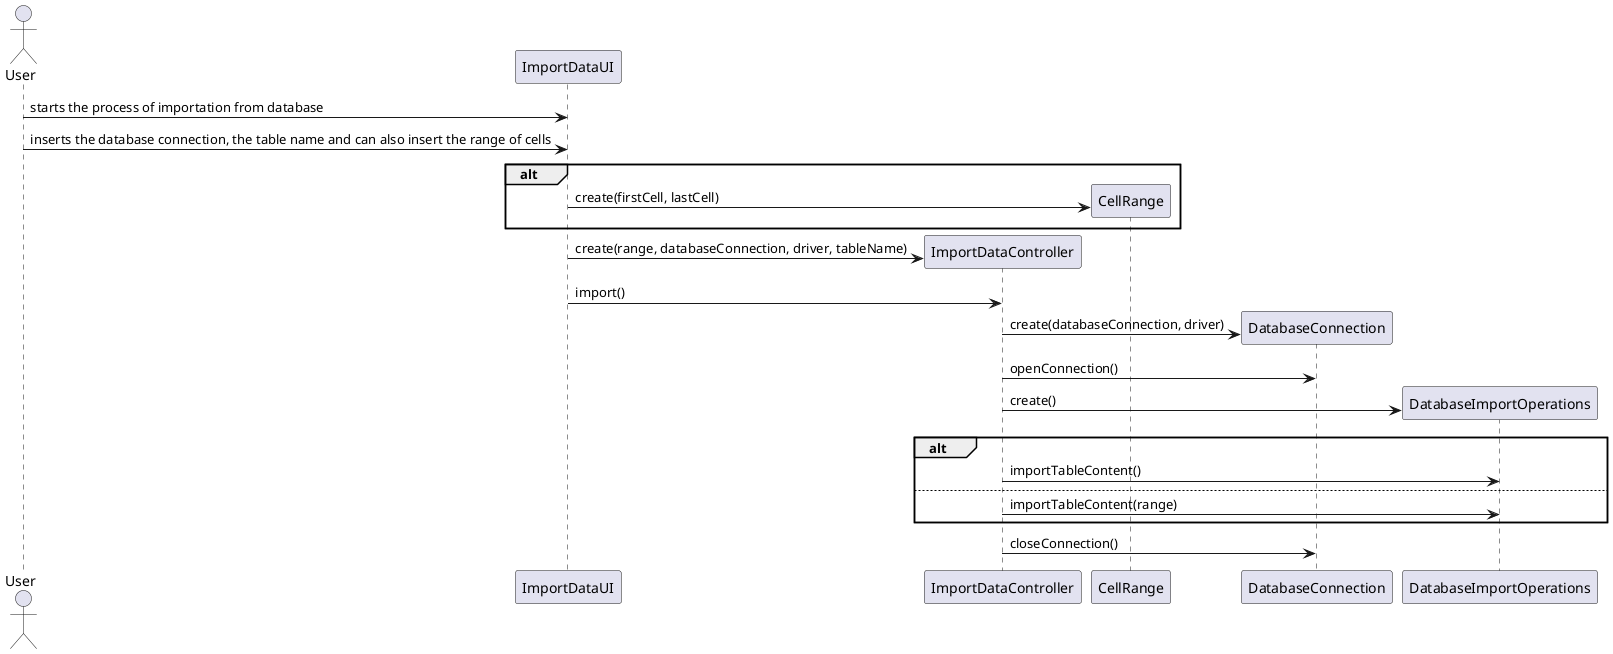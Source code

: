 @startuml

actor User
participant "ImportDataUI" as ui
participant "ImportDataController" as ctrl
participant "CellRange" as range
participant "DatabaseConnection" as db
participant "DatabaseImportOperations" as op

User -> ui : starts the process of importation from database
User -> ui : inserts the database connection, the table name and can also insert the range of cells

alt 
create range
ui -> range : create(firstCell, lastCell)
end 
create ctrl
ui -> ctrl : create(range, databaseConnection, driver, tableName)

ui -> ctrl : import()

create db
ctrl -> db : create(databaseConnection, driver)
ctrl -> db : openConnection()

create op
ctrl -> op  : create()
alt
ctrl -> op : importTableContent()
else
ctrl -> op : importTableContent(range)
end
ctrl -> db : closeConnection()

@enduml
